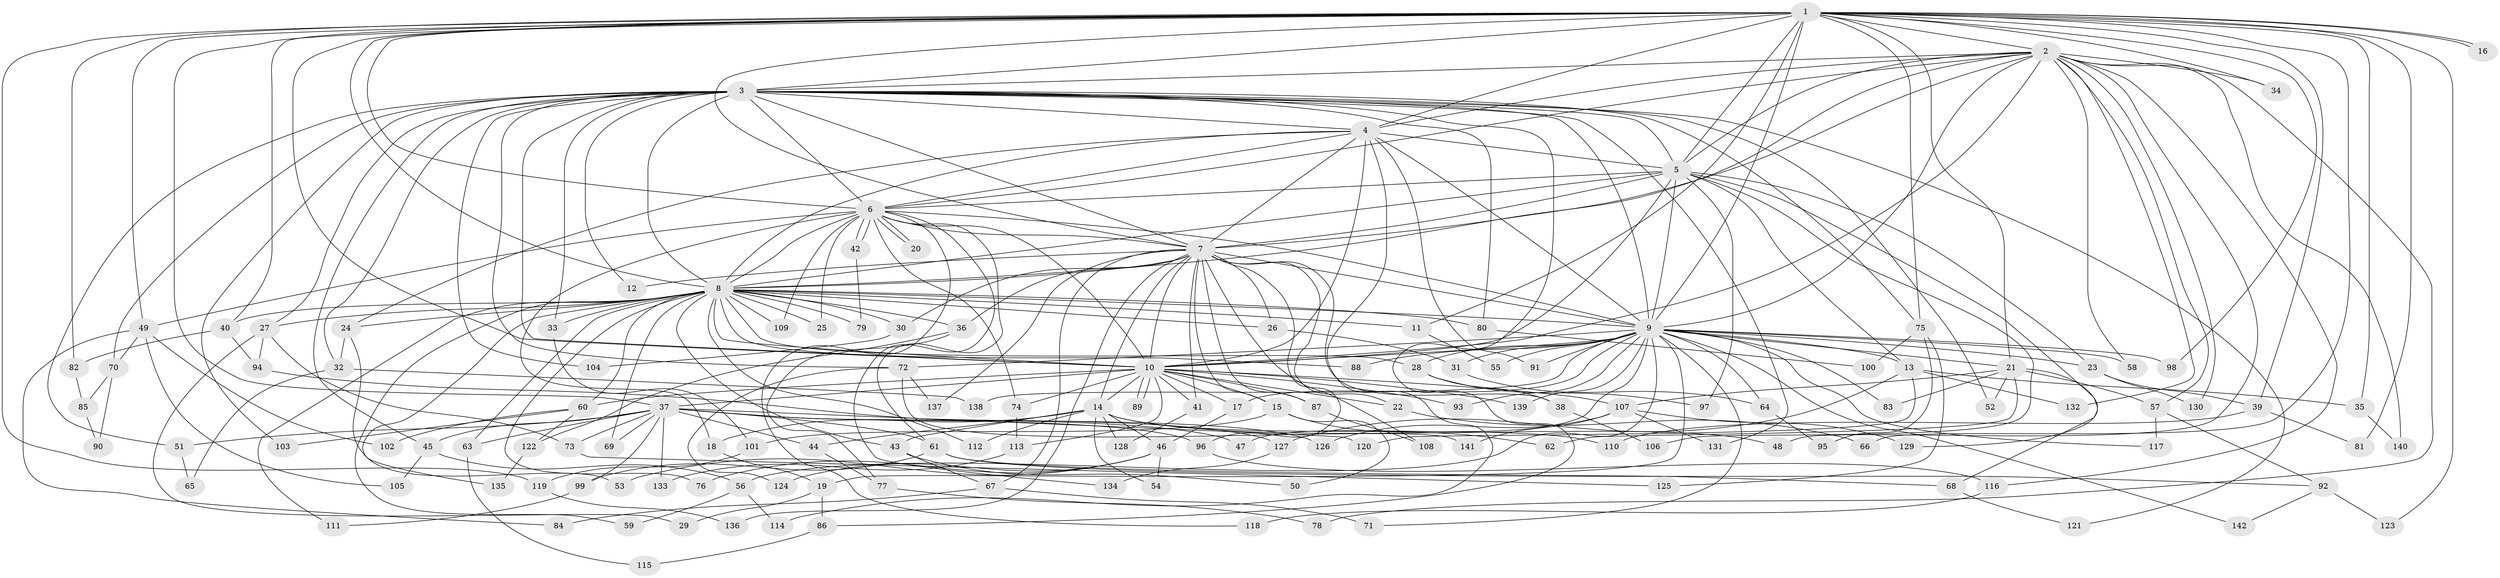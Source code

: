// coarse degree distribution, {24: 0.01904761904761905, 17: 0.009523809523809525, 21: 0.009523809523809525, 12: 0.009523809523809525, 20: 0.009523809523809525, 31: 0.01904761904761905, 25: 0.009523809523809525, 2: 0.45714285714285713, 7: 0.009523809523809525, 10: 0.009523809523809525, 3: 0.21904761904761905, 5: 0.05714285714285714, 1: 0.009523809523809525, 8: 0.009523809523809525, 6: 0.0380952380952381, 4: 0.09523809523809523, 16: 0.009523809523809525}
// Generated by graph-tools (version 1.1) at 2025/23/03/03/25 07:23:46]
// undirected, 142 vertices, 309 edges
graph export_dot {
graph [start="1"]
  node [color=gray90,style=filled];
  1;
  2;
  3;
  4;
  5;
  6;
  7;
  8;
  9;
  10;
  11;
  12;
  13;
  14;
  15;
  16;
  17;
  18;
  19;
  20;
  21;
  22;
  23;
  24;
  25;
  26;
  27;
  28;
  29;
  30;
  31;
  32;
  33;
  34;
  35;
  36;
  37;
  38;
  39;
  40;
  41;
  42;
  43;
  44;
  45;
  46;
  47;
  48;
  49;
  50;
  51;
  52;
  53;
  54;
  55;
  56;
  57;
  58;
  59;
  60;
  61;
  62;
  63;
  64;
  65;
  66;
  67;
  68;
  69;
  70;
  71;
  72;
  73;
  74;
  75;
  76;
  77;
  78;
  79;
  80;
  81;
  82;
  83;
  84;
  85;
  86;
  87;
  88;
  89;
  90;
  91;
  92;
  93;
  94;
  95;
  96;
  97;
  98;
  99;
  100;
  101;
  102;
  103;
  104;
  105;
  106;
  107;
  108;
  109;
  110;
  111;
  112;
  113;
  114;
  115;
  116;
  117;
  118;
  119;
  120;
  121;
  122;
  123;
  124;
  125;
  126;
  127;
  128;
  129;
  130;
  131;
  132;
  133;
  134;
  135;
  136;
  137;
  138;
  139;
  140;
  141;
  142;
  1 -- 2;
  1 -- 3;
  1 -- 4;
  1 -- 5;
  1 -- 6;
  1 -- 7;
  1 -- 8;
  1 -- 9;
  1 -- 10;
  1 -- 11;
  1 -- 16;
  1 -- 16;
  1 -- 21;
  1 -- 34;
  1 -- 35;
  1 -- 37;
  1 -- 39;
  1 -- 40;
  1 -- 49;
  1 -- 66;
  1 -- 75;
  1 -- 81;
  1 -- 82;
  1 -- 98;
  1 -- 119;
  1 -- 123;
  2 -- 3;
  2 -- 4;
  2 -- 5;
  2 -- 6;
  2 -- 7;
  2 -- 8;
  2 -- 9;
  2 -- 10;
  2 -- 34;
  2 -- 48;
  2 -- 57;
  2 -- 58;
  2 -- 78;
  2 -- 116;
  2 -- 130;
  2 -- 132;
  2 -- 140;
  3 -- 4;
  3 -- 5;
  3 -- 6;
  3 -- 7;
  3 -- 8;
  3 -- 9;
  3 -- 10;
  3 -- 12;
  3 -- 27;
  3 -- 32;
  3 -- 33;
  3 -- 45;
  3 -- 51;
  3 -- 52;
  3 -- 70;
  3 -- 72;
  3 -- 75;
  3 -- 80;
  3 -- 86;
  3 -- 103;
  3 -- 104;
  3 -- 121;
  3 -- 131;
  4 -- 5;
  4 -- 6;
  4 -- 7;
  4 -- 8;
  4 -- 9;
  4 -- 10;
  4 -- 24;
  4 -- 91;
  4 -- 114;
  5 -- 6;
  5 -- 7;
  5 -- 8;
  5 -- 9;
  5 -- 10;
  5 -- 13;
  5 -- 23;
  5 -- 97;
  5 -- 106;
  5 -- 129;
  6 -- 7;
  6 -- 8;
  6 -- 9;
  6 -- 10;
  6 -- 18;
  6 -- 20;
  6 -- 20;
  6 -- 25;
  6 -- 42;
  6 -- 42;
  6 -- 49;
  6 -- 61;
  6 -- 74;
  6 -- 109;
  6 -- 118;
  6 -- 134;
  7 -- 8;
  7 -- 9;
  7 -- 10;
  7 -- 12;
  7 -- 14;
  7 -- 15;
  7 -- 22;
  7 -- 26;
  7 -- 30;
  7 -- 36;
  7 -- 38;
  7 -- 41;
  7 -- 67;
  7 -- 87;
  7 -- 96;
  7 -- 108;
  7 -- 136;
  7 -- 137;
  8 -- 9;
  8 -- 10;
  8 -- 11;
  8 -- 24;
  8 -- 25;
  8 -- 26;
  8 -- 27;
  8 -- 28;
  8 -- 30;
  8 -- 33;
  8 -- 36;
  8 -- 40;
  8 -- 43;
  8 -- 59;
  8 -- 60;
  8 -- 63;
  8 -- 69;
  8 -- 76;
  8 -- 79;
  8 -- 80;
  8 -- 88;
  8 -- 109;
  8 -- 111;
  8 -- 112;
  8 -- 135;
  9 -- 10;
  9 -- 13;
  9 -- 17;
  9 -- 19;
  9 -- 21;
  9 -- 23;
  9 -- 28;
  9 -- 31;
  9 -- 47;
  9 -- 55;
  9 -- 56;
  9 -- 58;
  9 -- 64;
  9 -- 71;
  9 -- 72;
  9 -- 83;
  9 -- 88;
  9 -- 91;
  9 -- 93;
  9 -- 98;
  9 -- 117;
  9 -- 138;
  9 -- 139;
  9 -- 142;
  10 -- 14;
  10 -- 15;
  10 -- 17;
  10 -- 22;
  10 -- 37;
  10 -- 41;
  10 -- 60;
  10 -- 74;
  10 -- 87;
  10 -- 89;
  10 -- 89;
  10 -- 93;
  10 -- 107;
  10 -- 113;
  10 -- 139;
  11 -- 55;
  13 -- 35;
  13 -- 120;
  13 -- 127;
  13 -- 132;
  14 -- 18;
  14 -- 43;
  14 -- 44;
  14 -- 46;
  14 -- 48;
  14 -- 54;
  14 -- 110;
  14 -- 112;
  14 -- 128;
  15 -- 50;
  15 -- 62;
  15 -- 101;
  17 -- 46;
  18 -- 19;
  19 -- 29;
  19 -- 86;
  21 -- 52;
  21 -- 57;
  21 -- 62;
  21 -- 68;
  21 -- 83;
  21 -- 107;
  22 -- 66;
  23 -- 39;
  23 -- 130;
  24 -- 32;
  24 -- 53;
  26 -- 31;
  27 -- 29;
  27 -- 73;
  27 -- 94;
  28 -- 38;
  28 -- 97;
  30 -- 104;
  31 -- 64;
  32 -- 65;
  32 -- 138;
  33 -- 101;
  35 -- 140;
  36 -- 77;
  36 -- 122;
  37 -- 44;
  37 -- 45;
  37 -- 47;
  37 -- 51;
  37 -- 61;
  37 -- 63;
  37 -- 69;
  37 -- 73;
  37 -- 96;
  37 -- 99;
  37 -- 120;
  37 -- 127;
  37 -- 133;
  38 -- 106;
  39 -- 81;
  39 -- 110;
  40 -- 82;
  40 -- 94;
  41 -- 128;
  42 -- 79;
  43 -- 50;
  43 -- 67;
  44 -- 77;
  45 -- 56;
  45 -- 105;
  46 -- 53;
  46 -- 54;
  46 -- 76;
  46 -- 124;
  49 -- 70;
  49 -- 84;
  49 -- 102;
  49 -- 105;
  51 -- 65;
  56 -- 59;
  56 -- 114;
  57 -- 92;
  57 -- 117;
  60 -- 102;
  60 -- 103;
  60 -- 122;
  61 -- 68;
  61 -- 92;
  61 -- 99;
  63 -- 115;
  64 -- 95;
  67 -- 71;
  67 -- 84;
  68 -- 121;
  70 -- 85;
  70 -- 90;
  72 -- 124;
  72 -- 137;
  72 -- 141;
  73 -- 125;
  74 -- 113;
  75 -- 95;
  75 -- 100;
  75 -- 125;
  77 -- 78;
  80 -- 100;
  82 -- 85;
  85 -- 90;
  86 -- 115;
  87 -- 108;
  92 -- 123;
  92 -- 142;
  94 -- 126;
  96 -- 116;
  99 -- 111;
  101 -- 119;
  107 -- 126;
  107 -- 129;
  107 -- 131;
  107 -- 141;
  113 -- 133;
  116 -- 118;
  119 -- 136;
  122 -- 135;
  127 -- 134;
}
